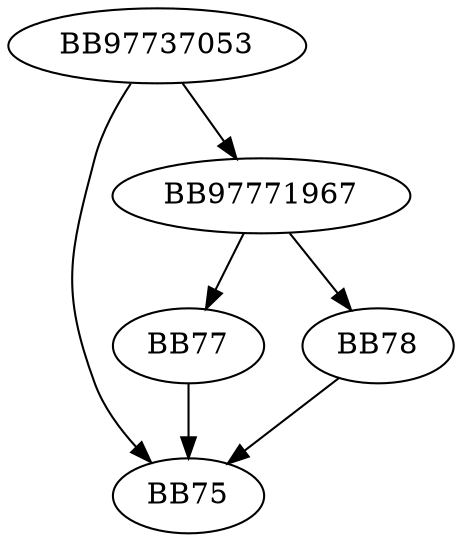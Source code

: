 digraph G{
	BB97737053->BB75;
	BB97737053->BB97771967;
	BB97771967->BB77;
	BB97771967->BB78;
	BB77->BB75;
	BB78->BB75;
}
